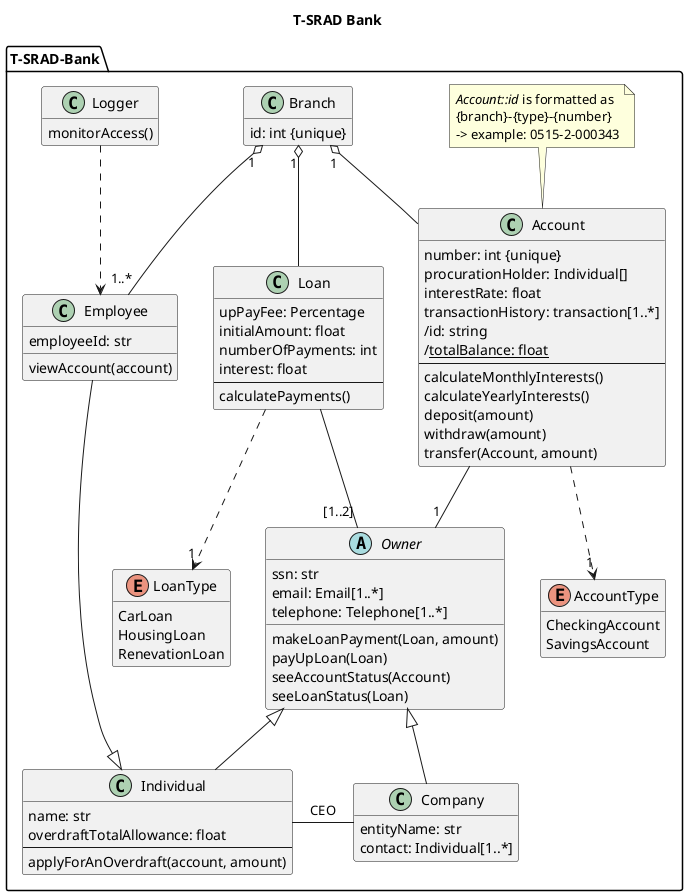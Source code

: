 @startuml T-SRAD-Bank
hide empty description
hide empty members
title T-SRAD Bank

package T-SRAD-Bank {
    class Branch {
        id: int {unique}
    }
    class Logger {
        monitorAccess()
    }
    class Employee {
        employeeId: str
        viewAccount(account)
    }
    class Account {
        number: int {unique}
        procurationHolder: Individual[]
        interestRate: float
        transactionHistory: transaction[1..*]
        /id: string
        /<u>totalBalance: float
        --
        calculateMonthlyInterests()
        calculateYearlyInterests()
        deposit(amount)
        withdraw(amount)
        transfer(Account, amount)
    }
    note as N1
    <i>Account::id</i> is formatted as
    {branch}-{type}-{number}
    -> example: 0515-2-000343
    end note
    enum AccountType {
        CheckingAccount
        SavingsAccount
    }
    class Loan {
        upPayFee: Percentage
        initialAmount: float
        numberOfPayments: int
        interest: float
        --
        calculatePayments()
    }
    enum LoanType {
        CarLoan
        HousingLoan
        RenevationLoan
    }
    abstract Owner {
        ssn: str
        email: Email[1..*]
        telephone: Telephone[1..*]
        makeLoanPayment(Loan, amount)
        payUpLoan(Loan)
        seeAccountStatus(Account)
        seeLoanStatus(Loan)
    }
    class Individual {
        name: str
        overdraftTotalAllowance: float
        --
        applyForAnOverdraft(account, amount)
    }
    class Company {
        entityName: str
        contact: Individual[1..*]
    }

    Branch "1" o-- Account
    Logger ..> Employee
    Account ..> "1" AccountType
    N1 -- Account
    Branch "1" o-- "1..*" Employee
    Branch "1" o-- Loan
    Loan ..> "1" LoanType
    Loan -- "[1..2]" Owner
    Owner <|-- Individual
    Employee --|> Individual
    Owner <|-- Company
    Account -- "1" Owner
    Individual - Company : CEO
}
@enduml
